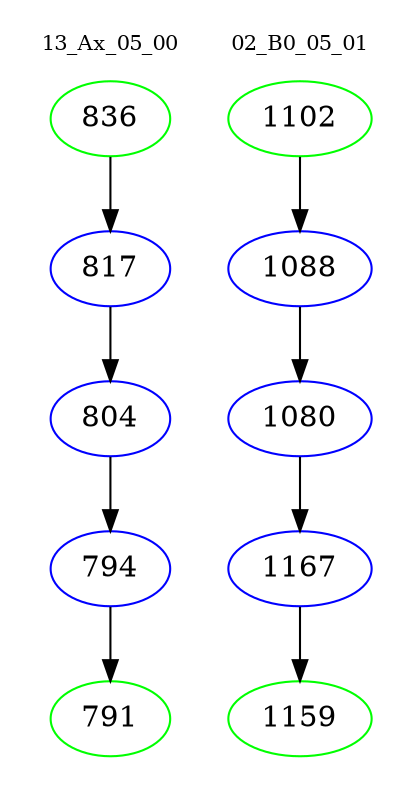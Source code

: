 digraph{
subgraph cluster_0 {
color = white
label = "13_Ax_05_00";
fontsize=10;
T0_836 [label="836", color="green"]
T0_836 -> T0_817 [color="black"]
T0_817 [label="817", color="blue"]
T0_817 -> T0_804 [color="black"]
T0_804 [label="804", color="blue"]
T0_804 -> T0_794 [color="black"]
T0_794 [label="794", color="blue"]
T0_794 -> T0_791 [color="black"]
T0_791 [label="791", color="green"]
}
subgraph cluster_1 {
color = white
label = "02_B0_05_01";
fontsize=10;
T1_1102 [label="1102", color="green"]
T1_1102 -> T1_1088 [color="black"]
T1_1088 [label="1088", color="blue"]
T1_1088 -> T1_1080 [color="black"]
T1_1080 [label="1080", color="blue"]
T1_1080 -> T1_1167 [color="black"]
T1_1167 [label="1167", color="blue"]
T1_1167 -> T1_1159 [color="black"]
T1_1159 [label="1159", color="green"]
}
}
